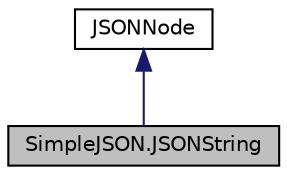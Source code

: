 digraph "SimpleJSON.JSONString"
{
 // LATEX_PDF_SIZE
  edge [fontname="Helvetica",fontsize="10",labelfontname="Helvetica",labelfontsize="10"];
  node [fontname="Helvetica",fontsize="10",shape=record];
  Node1 [label="SimpleJSON.JSONString",height=0.2,width=0.4,color="black", fillcolor="grey75", style="filled", fontcolor="black",tooltip=" "];
  Node2 -> Node1 [dir="back",color="midnightblue",fontsize="10",style="solid",fontname="Helvetica"];
  Node2 [label="JSONNode",height=0.2,width=0.4,color="black", fillcolor="white", style="filled",URL="$class_simple_j_s_o_n_1_1_j_s_o_n_node.html",tooltip=" "];
}
